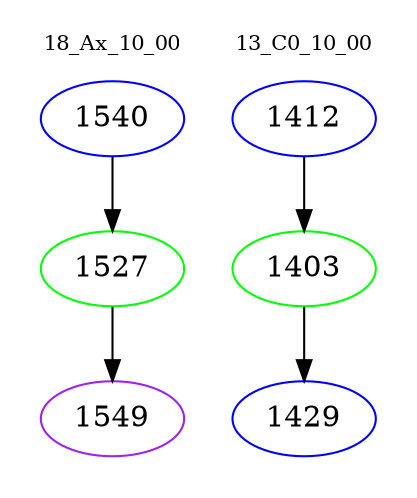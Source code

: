 digraph{
subgraph cluster_0 {
color = white
label = "18_Ax_10_00";
fontsize=10;
T0_1540 [label="1540", color="blue"]
T0_1540 -> T0_1527 [color="black"]
T0_1527 [label="1527", color="green"]
T0_1527 -> T0_1549 [color="black"]
T0_1549 [label="1549", color="purple"]
}
subgraph cluster_1 {
color = white
label = "13_C0_10_00";
fontsize=10;
T1_1412 [label="1412", color="blue"]
T1_1412 -> T1_1403 [color="black"]
T1_1403 [label="1403", color="green"]
T1_1403 -> T1_1429 [color="black"]
T1_1429 [label="1429", color="blue"]
}
}
